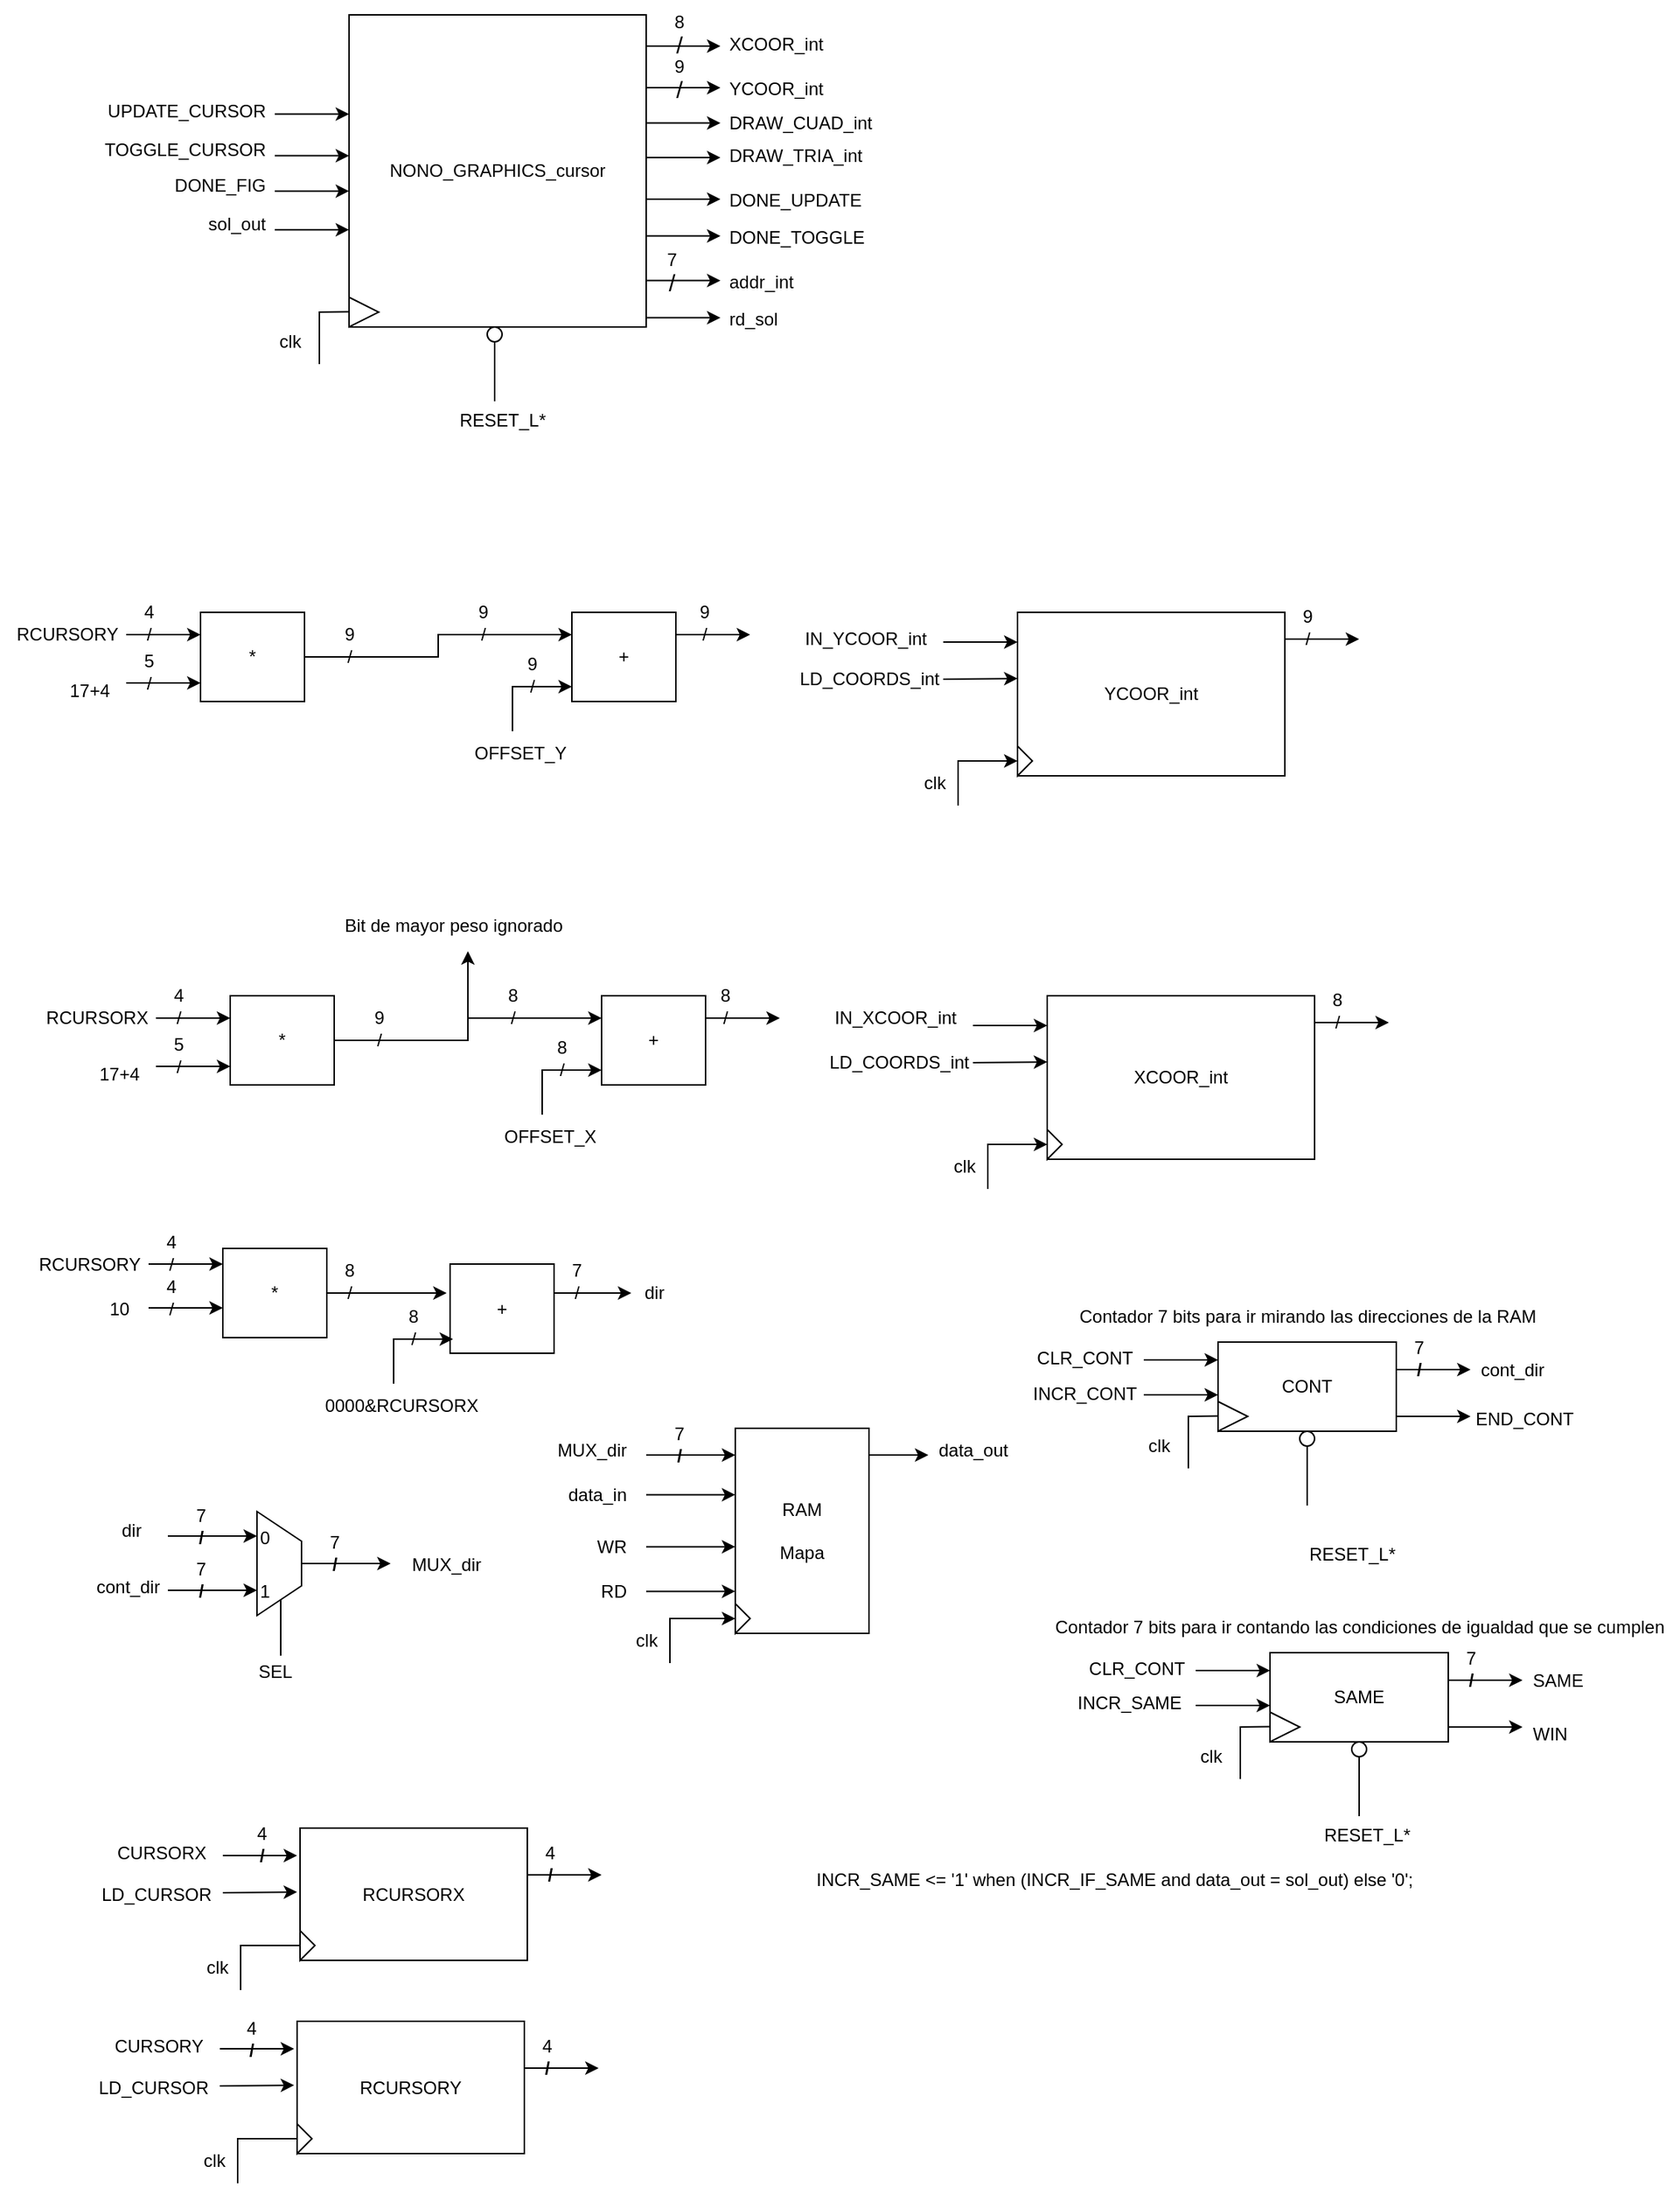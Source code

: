 <mxfile version="22.1.21" type="device">
  <diagram name="Page-1" id="btp2FHUVKv2wp8G3yKKz">
    <mxGraphModel dx="2736" dy="2000" grid="1" gridSize="10" guides="1" tooltips="1" connect="1" arrows="1" fold="1" page="1" pageScale="1" pageWidth="850" pageHeight="1100" math="0" shadow="0">
      <root>
        <mxCell id="0" />
        <mxCell id="1" parent="0" />
        <mxCell id="HmjeX0NrFTV2RBuzeUnH-74" value="" style="edgeStyle=none;orthogonalLoop=1;jettySize=auto;html=1;rounded=0;endArrow=none;endFill=0;" edge="1" parent="1">
          <mxGeometry width="100" relative="1" as="geometry">
            <mxPoint x="-196.0" y="524" as="sourcePoint" />
            <mxPoint x="-196.0" y="484" as="targetPoint" />
            <Array as="points" />
          </mxGeometry>
        </mxCell>
        <mxCell id="_-1uG-47PIhJoM_87xiy-3" value="XCOOR_int" style="rounded=0;whiteSpace=wrap;html=1;" parent="1" vertex="1">
          <mxGeometry x="320" y="80" width="180" height="110" as="geometry" />
        </mxCell>
        <mxCell id="_-1uG-47PIhJoM_87xiy-4" value="" style="triangle;whiteSpace=wrap;html=1;" parent="1" vertex="1">
          <mxGeometry x="320" y="170" width="10" height="20" as="geometry" />
        </mxCell>
        <mxCell id="_-1uG-47PIhJoM_87xiy-5" value="" style="edgeStyle=none;orthogonalLoop=1;jettySize=auto;html=1;rounded=0;" parent="1" edge="1">
          <mxGeometry width="100" relative="1" as="geometry">
            <mxPoint x="270" y="100" as="sourcePoint" />
            <mxPoint x="320" y="100" as="targetPoint" />
            <Array as="points" />
          </mxGeometry>
        </mxCell>
        <mxCell id="_-1uG-47PIhJoM_87xiy-6" value="" style="edgeStyle=none;orthogonalLoop=1;jettySize=auto;html=1;rounded=0;" parent="1" edge="1">
          <mxGeometry width="100" relative="1" as="geometry">
            <mxPoint x="270" y="125" as="sourcePoint" />
            <mxPoint x="320" y="124.5" as="targetPoint" />
            <Array as="points" />
          </mxGeometry>
        </mxCell>
        <mxCell id="_-1uG-47PIhJoM_87xiy-7" value="LD_COORDS_int" style="text;html=1;align=center;verticalAlign=middle;resizable=0;points=[];autosize=1;strokeColor=none;fillColor=none;" parent="1" vertex="1">
          <mxGeometry x="160" y="110" width="120" height="30" as="geometry" />
        </mxCell>
        <mxCell id="_-1uG-47PIhJoM_87xiy-8" value="IN_XCOOR_int" style="text;html=1;align=right;verticalAlign=middle;resizable=0;points=[];autosize=1;strokeColor=none;fillColor=none;" parent="1" vertex="1">
          <mxGeometry x="150" y="80" width="110" height="30" as="geometry" />
        </mxCell>
        <mxCell id="_-1uG-47PIhJoM_87xiy-12" style="edgeStyle=orthogonalEdgeStyle;rounded=0;orthogonalLoop=1;jettySize=auto;html=1;exitX=1;exitY=0.25;exitDx=0;exitDy=0;" parent="1" source="_-1uG-47PIhJoM_87xiy-9" edge="1">
          <mxGeometry relative="1" as="geometry">
            <mxPoint x="140" y="95" as="targetPoint" />
          </mxGeometry>
        </mxCell>
        <mxCell id="_-1uG-47PIhJoM_87xiy-9" value="+" style="rounded=0;whiteSpace=wrap;html=1;" parent="1" vertex="1">
          <mxGeometry x="20" y="80" width="70" height="60" as="geometry" />
        </mxCell>
        <mxCell id="_-1uG-47PIhJoM_87xiy-10" value="" style="edgeStyle=none;orthogonalLoop=1;jettySize=auto;html=1;rounded=0;" parent="1" edge="1">
          <mxGeometry width="100" relative="1" as="geometry">
            <mxPoint x="-20" y="160" as="sourcePoint" />
            <mxPoint x="20" y="130" as="targetPoint" />
            <Array as="points">
              <mxPoint x="-20" y="130" />
            </Array>
          </mxGeometry>
        </mxCell>
        <mxCell id="_-1uG-47PIhJoM_87xiy-11" value="OFFSET_X" style="text;html=1;align=center;verticalAlign=middle;resizable=0;points=[];autosize=1;strokeColor=none;fillColor=none;" parent="1" vertex="1">
          <mxGeometry x="-60" y="160" width="90" height="30" as="geometry" />
        </mxCell>
        <mxCell id="_-1uG-47PIhJoM_87xiy-14" style="edgeStyle=orthogonalEdgeStyle;rounded=0;orthogonalLoop=1;jettySize=auto;html=1;entryX=0;entryY=0.25;entryDx=0;entryDy=0;" parent="1" source="_-1uG-47PIhJoM_87xiy-13" target="_-1uG-47PIhJoM_87xiy-9" edge="1">
          <mxGeometry relative="1" as="geometry" />
        </mxCell>
        <mxCell id="_-1uG-47PIhJoM_87xiy-13" value="*" style="rounded=0;whiteSpace=wrap;html=1;" parent="1" vertex="1">
          <mxGeometry x="-230" y="80" width="70" height="60" as="geometry" />
        </mxCell>
        <mxCell id="_-1uG-47PIhJoM_87xiy-15" value="" style="edgeStyle=none;orthogonalLoop=1;jettySize=auto;html=1;rounded=0;" parent="1" edge="1">
          <mxGeometry width="100" relative="1" as="geometry">
            <mxPoint x="-70" y="100" as="sourcePoint" />
            <mxPoint x="-70" y="50" as="targetPoint" />
            <Array as="points" />
          </mxGeometry>
        </mxCell>
        <mxCell id="_-1uG-47PIhJoM_87xiy-16" value="/" style="text;html=1;align=center;verticalAlign=middle;resizable=0;points=[];autosize=1;strokeColor=none;fillColor=none;" parent="1" vertex="1">
          <mxGeometry x="-145" y="95" width="30" height="30" as="geometry" />
        </mxCell>
        <mxCell id="_-1uG-47PIhJoM_87xiy-18" value="9" style="text;html=1;align=center;verticalAlign=middle;resizable=0;points=[];autosize=1;strokeColor=none;fillColor=none;" parent="1" vertex="1">
          <mxGeometry x="-145" y="80" width="30" height="30" as="geometry" />
        </mxCell>
        <mxCell id="_-1uG-47PIhJoM_87xiy-19" value="" style="edgeStyle=none;orthogonalLoop=1;jettySize=auto;html=1;rounded=0;" parent="1" edge="1">
          <mxGeometry width="100" relative="1" as="geometry">
            <mxPoint x="-280" y="95" as="sourcePoint" />
            <mxPoint x="-230" y="95" as="targetPoint" />
            <Array as="points" />
          </mxGeometry>
        </mxCell>
        <mxCell id="_-1uG-47PIhJoM_87xiy-20" value="" style="edgeStyle=none;orthogonalLoop=1;jettySize=auto;html=1;rounded=0;" parent="1" edge="1">
          <mxGeometry width="100" relative="1" as="geometry">
            <mxPoint x="-280" y="127.5" as="sourcePoint" />
            <mxPoint x="-230" y="127.5" as="targetPoint" />
            <Array as="points" />
          </mxGeometry>
        </mxCell>
        <mxCell id="_-1uG-47PIhJoM_87xiy-21" value="RCURSORX" style="text;html=1;align=center;verticalAlign=middle;resizable=0;points=[];autosize=1;strokeColor=none;fillColor=none;" parent="1" vertex="1">
          <mxGeometry x="-365" y="80" width="90" height="30" as="geometry" />
        </mxCell>
        <mxCell id="_-1uG-47PIhJoM_87xiy-22" value="17+4" style="text;html=1;align=center;verticalAlign=middle;resizable=0;points=[];autosize=1;strokeColor=none;fillColor=none;" parent="1" vertex="1">
          <mxGeometry x="-330" y="117.5" width="50" height="30" as="geometry" />
        </mxCell>
        <mxCell id="_-1uG-47PIhJoM_87xiy-23" value="/" style="text;html=1;align=center;verticalAlign=middle;resizable=0;points=[];autosize=1;strokeColor=none;fillColor=none;" parent="1" vertex="1">
          <mxGeometry x="-280" y="80" width="30" height="30" as="geometry" />
        </mxCell>
        <mxCell id="_-1uG-47PIhJoM_87xiy-24" value="4" style="text;html=1;align=center;verticalAlign=middle;resizable=0;points=[];autosize=1;strokeColor=none;fillColor=none;" parent="1" vertex="1">
          <mxGeometry x="-280" y="65" width="30" height="30" as="geometry" />
        </mxCell>
        <mxCell id="_-1uG-47PIhJoM_87xiy-25" value="/" style="text;html=1;align=center;verticalAlign=middle;resizable=0;points=[];autosize=1;strokeColor=none;fillColor=none;" parent="1" vertex="1">
          <mxGeometry x="-280" y="113" width="30" height="30" as="geometry" />
        </mxCell>
        <mxCell id="_-1uG-47PIhJoM_87xiy-26" value="5" style="text;html=1;align=center;verticalAlign=middle;resizable=0;points=[];autosize=1;strokeColor=none;fillColor=none;" parent="1" vertex="1">
          <mxGeometry x="-280" y="98" width="30" height="30" as="geometry" />
        </mxCell>
        <mxCell id="_-1uG-47PIhJoM_87xiy-27" value="Bit de mayor peso ignorado" style="text;html=1;align=center;verticalAlign=middle;resizable=0;points=[];autosize=1;strokeColor=none;fillColor=none;" parent="1" vertex="1">
          <mxGeometry x="-165" y="18" width="170" height="30" as="geometry" />
        </mxCell>
        <mxCell id="_-1uG-47PIhJoM_87xiy-28" value="" style="edgeStyle=none;orthogonalLoop=1;jettySize=auto;html=1;rounded=0;" parent="1" edge="1">
          <mxGeometry width="100" relative="1" as="geometry">
            <mxPoint x="500" y="98" as="sourcePoint" />
            <mxPoint x="550" y="98" as="targetPoint" />
            <Array as="points" />
          </mxGeometry>
        </mxCell>
        <mxCell id="_-1uG-47PIhJoM_87xiy-29" value="/" style="text;html=1;align=center;verticalAlign=middle;resizable=0;points=[];autosize=1;strokeColor=none;fillColor=none;" parent="1" vertex="1">
          <mxGeometry x="500" y="83" width="30" height="30" as="geometry" />
        </mxCell>
        <mxCell id="_-1uG-47PIhJoM_87xiy-30" value="8" style="text;html=1;align=center;verticalAlign=middle;resizable=0;points=[];autosize=1;strokeColor=none;fillColor=none;" parent="1" vertex="1">
          <mxGeometry x="500" y="68" width="30" height="30" as="geometry" />
        </mxCell>
        <mxCell id="_-1uG-47PIhJoM_87xiy-31" value="" style="edgeStyle=none;orthogonalLoop=1;jettySize=auto;html=1;rounded=0;" parent="1" edge="1">
          <mxGeometry width="100" relative="1" as="geometry">
            <mxPoint x="280" y="210" as="sourcePoint" />
            <mxPoint x="320" y="180" as="targetPoint" />
            <Array as="points">
              <mxPoint x="280" y="180" />
            </Array>
          </mxGeometry>
        </mxCell>
        <mxCell id="_-1uG-47PIhJoM_87xiy-32" value="RAM&lt;br&gt;&lt;br&gt;Mapa" style="rounded=0;whiteSpace=wrap;html=1;" parent="1" vertex="1">
          <mxGeometry x="110" y="371" width="90" height="138" as="geometry" />
        </mxCell>
        <mxCell id="_-1uG-47PIhJoM_87xiy-34" value="" style="edgeStyle=none;orthogonalLoop=1;jettySize=auto;html=1;rounded=0;" parent="1" edge="1">
          <mxGeometry width="100" relative="1" as="geometry">
            <mxPoint x="50" y="389" as="sourcePoint" />
            <mxPoint x="110" y="389" as="targetPoint" />
            <Array as="points" />
          </mxGeometry>
        </mxCell>
        <mxCell id="_-1uG-47PIhJoM_87xiy-35" value="" style="edgeStyle=none;orthogonalLoop=1;jettySize=auto;html=1;rounded=0;" parent="1" edge="1">
          <mxGeometry width="100" relative="1" as="geometry">
            <mxPoint x="50" y="415.74" as="sourcePoint" />
            <mxPoint x="110" y="415.74" as="targetPoint" />
            <Array as="points" />
          </mxGeometry>
        </mxCell>
        <mxCell id="_-1uG-47PIhJoM_87xiy-36" value="MUX_dir" style="text;html=1;align=right;verticalAlign=middle;resizable=0;points=[];autosize=1;strokeColor=none;fillColor=none;" parent="1" vertex="1">
          <mxGeometry x="-32" y="371" width="70" height="30" as="geometry" />
        </mxCell>
        <mxCell id="_-1uG-47PIhJoM_87xiy-37" value="data_in" style="text;html=1;align=right;verticalAlign=middle;resizable=0;points=[];autosize=1;strokeColor=none;fillColor=none;" parent="1" vertex="1">
          <mxGeometry x="-22" y="401" width="60" height="30" as="geometry" />
        </mxCell>
        <mxCell id="_-1uG-47PIhJoM_87xiy-38" value="/" style="text;html=1;align=center;verticalAlign=middle;resizable=0;points=[];autosize=1;strokeColor=none;fillColor=none;" parent="1" vertex="1">
          <mxGeometry x="-55" y="80" width="30" height="30" as="geometry" />
        </mxCell>
        <mxCell id="_-1uG-47PIhJoM_87xiy-39" value="8" style="text;html=1;align=center;verticalAlign=middle;resizable=0;points=[];autosize=1;strokeColor=none;fillColor=none;" parent="1" vertex="1">
          <mxGeometry x="-55" y="65" width="30" height="30" as="geometry" />
        </mxCell>
        <mxCell id="_-1uG-47PIhJoM_87xiy-40" value="/" style="text;html=1;align=center;verticalAlign=middle;resizable=0;points=[];autosize=1;strokeColor=none;fillColor=none;" parent="1" vertex="1">
          <mxGeometry x="-22" y="115" width="30" height="30" as="geometry" />
        </mxCell>
        <mxCell id="_-1uG-47PIhJoM_87xiy-41" value="8" style="text;html=1;align=center;verticalAlign=middle;resizable=0;points=[];autosize=1;strokeColor=none;fillColor=none;" parent="1" vertex="1">
          <mxGeometry x="-22" y="100" width="30" height="30" as="geometry" />
        </mxCell>
        <mxCell id="_-1uG-47PIhJoM_87xiy-42" value="/" style="text;html=1;align=center;verticalAlign=middle;resizable=0;points=[];autosize=1;strokeColor=none;fillColor=none;fontStyle=1" parent="1" vertex="1">
          <mxGeometry x="57" y="375" width="30" height="30" as="geometry" />
        </mxCell>
        <mxCell id="_-1uG-47PIhJoM_87xiy-43" value="7" style="text;html=1;align=center;verticalAlign=middle;resizable=0;points=[];autosize=1;strokeColor=none;fillColor=none;" parent="1" vertex="1">
          <mxGeometry x="57" y="360" width="30" height="30" as="geometry" />
        </mxCell>
        <mxCell id="_-1uG-47PIhJoM_87xiy-44" value="" style="edgeStyle=none;orthogonalLoop=1;jettySize=auto;html=1;rounded=0;" parent="1" edge="1">
          <mxGeometry width="100" relative="1" as="geometry">
            <mxPoint x="50" y="450.74" as="sourcePoint" />
            <mxPoint x="110" y="450.74" as="targetPoint" />
            <Array as="points" />
          </mxGeometry>
        </mxCell>
        <mxCell id="_-1uG-47PIhJoM_87xiy-45" value="WR" style="text;html=1;align=right;verticalAlign=middle;resizable=0;points=[];autosize=1;strokeColor=none;fillColor=none;" parent="1" vertex="1">
          <mxGeometry x="-2" y="436" width="40" height="30" as="geometry" />
        </mxCell>
        <mxCell id="_-1uG-47PIhJoM_87xiy-46" value="" style="edgeStyle=none;orthogonalLoop=1;jettySize=auto;html=1;rounded=0;" parent="1" edge="1">
          <mxGeometry width="100" relative="1" as="geometry">
            <mxPoint x="50" y="480.74" as="sourcePoint" />
            <mxPoint x="110" y="480.74" as="targetPoint" />
            <Array as="points" />
          </mxGeometry>
        </mxCell>
        <mxCell id="_-1uG-47PIhJoM_87xiy-47" value="RD" style="text;html=1;align=right;verticalAlign=middle;resizable=0;points=[];autosize=1;strokeColor=none;fillColor=none;" parent="1" vertex="1">
          <mxGeometry x="-2" y="466" width="40" height="30" as="geometry" />
        </mxCell>
        <mxCell id="_-1uG-47PIhJoM_87xiy-49" value="" style="edgeStyle=none;orthogonalLoop=1;jettySize=auto;html=1;rounded=0;" parent="1" edge="1">
          <mxGeometry width="100" relative="1" as="geometry">
            <mxPoint x="200" y="389" as="sourcePoint" />
            <mxPoint x="240" y="389" as="targetPoint" />
            <Array as="points" />
          </mxGeometry>
        </mxCell>
        <mxCell id="_-1uG-47PIhJoM_87xiy-50" value="data_out" style="text;html=1;align=left;verticalAlign=middle;resizable=0;points=[];autosize=1;strokeColor=none;fillColor=none;" parent="1" vertex="1">
          <mxGeometry x="245" y="371" width="70" height="30" as="geometry" />
        </mxCell>
        <mxCell id="_-1uG-47PIhJoM_87xiy-52" value="clk" style="text;html=1;align=center;verticalAlign=middle;resizable=0;points=[];autosize=1;strokeColor=none;fillColor=none;" parent="1" vertex="1">
          <mxGeometry x="244" y="180" width="40" height="30" as="geometry" />
        </mxCell>
        <mxCell id="_-1uG-47PIhJoM_87xiy-53" value="" style="triangle;whiteSpace=wrap;html=1;" parent="1" vertex="1">
          <mxGeometry x="110" y="489" width="10" height="20" as="geometry" />
        </mxCell>
        <mxCell id="_-1uG-47PIhJoM_87xiy-54" value="" style="edgeStyle=none;orthogonalLoop=1;jettySize=auto;html=1;rounded=0;entryX=0;entryY=0.5;entryDx=0;entryDy=0;" parent="1" target="_-1uG-47PIhJoM_87xiy-53" edge="1">
          <mxGeometry width="100" relative="1" as="geometry">
            <mxPoint x="66" y="529" as="sourcePoint" />
            <mxPoint x="106" y="499" as="targetPoint" />
            <Array as="points">
              <mxPoint x="66" y="499" />
            </Array>
          </mxGeometry>
        </mxCell>
        <mxCell id="_-1uG-47PIhJoM_87xiy-55" value="clk" style="text;html=1;align=center;verticalAlign=middle;resizable=0;points=[];autosize=1;strokeColor=none;fillColor=none;" parent="1" vertex="1">
          <mxGeometry x="30" y="499" width="40" height="30" as="geometry" />
        </mxCell>
        <mxCell id="_-1uG-47PIhJoM_87xiy-56" value="YCOOR_int" style="rounded=0;whiteSpace=wrap;html=1;" parent="1" vertex="1">
          <mxGeometry x="300" y="-178" width="180" height="110" as="geometry" />
        </mxCell>
        <mxCell id="_-1uG-47PIhJoM_87xiy-57" value="" style="triangle;whiteSpace=wrap;html=1;" parent="1" vertex="1">
          <mxGeometry x="300" y="-88" width="10" height="20" as="geometry" />
        </mxCell>
        <mxCell id="_-1uG-47PIhJoM_87xiy-58" value="" style="edgeStyle=none;orthogonalLoop=1;jettySize=auto;html=1;rounded=0;" parent="1" edge="1">
          <mxGeometry width="100" relative="1" as="geometry">
            <mxPoint x="250" y="-158" as="sourcePoint" />
            <mxPoint x="300" y="-158" as="targetPoint" />
            <Array as="points" />
          </mxGeometry>
        </mxCell>
        <mxCell id="_-1uG-47PIhJoM_87xiy-59" value="" style="edgeStyle=none;orthogonalLoop=1;jettySize=auto;html=1;rounded=0;" parent="1" edge="1">
          <mxGeometry width="100" relative="1" as="geometry">
            <mxPoint x="250" y="-133" as="sourcePoint" />
            <mxPoint x="300" y="-133.5" as="targetPoint" />
            <Array as="points" />
          </mxGeometry>
        </mxCell>
        <mxCell id="_-1uG-47PIhJoM_87xiy-60" value="LD_COORDS_int" style="text;html=1;align=center;verticalAlign=middle;resizable=0;points=[];autosize=1;strokeColor=none;fillColor=none;" parent="1" vertex="1">
          <mxGeometry x="140" y="-148" width="120" height="30" as="geometry" />
        </mxCell>
        <mxCell id="_-1uG-47PIhJoM_87xiy-61" value="IN_YCOOR_int" style="text;html=1;align=right;verticalAlign=middle;resizable=0;points=[];autosize=1;strokeColor=none;fillColor=none;" parent="1" vertex="1">
          <mxGeometry x="130" y="-175" width="110" height="30" as="geometry" />
        </mxCell>
        <mxCell id="_-1uG-47PIhJoM_87xiy-62" style="edgeStyle=orthogonalEdgeStyle;rounded=0;orthogonalLoop=1;jettySize=auto;html=1;exitX=1;exitY=0.25;exitDx=0;exitDy=0;" parent="1" source="_-1uG-47PIhJoM_87xiy-63" edge="1">
          <mxGeometry relative="1" as="geometry">
            <mxPoint x="120" y="-163" as="targetPoint" />
          </mxGeometry>
        </mxCell>
        <mxCell id="_-1uG-47PIhJoM_87xiy-63" value="+" style="rounded=0;whiteSpace=wrap;html=1;" parent="1" vertex="1">
          <mxGeometry y="-178" width="70" height="60" as="geometry" />
        </mxCell>
        <mxCell id="_-1uG-47PIhJoM_87xiy-64" value="" style="edgeStyle=none;orthogonalLoop=1;jettySize=auto;html=1;rounded=0;" parent="1" edge="1">
          <mxGeometry width="100" relative="1" as="geometry">
            <mxPoint x="-40" y="-98" as="sourcePoint" />
            <mxPoint y="-128" as="targetPoint" />
            <Array as="points">
              <mxPoint x="-40" y="-128" />
            </Array>
          </mxGeometry>
        </mxCell>
        <mxCell id="_-1uG-47PIhJoM_87xiy-65" value="OFFSET_Y" style="text;html=1;align=center;verticalAlign=middle;resizable=0;points=[];autosize=1;strokeColor=none;fillColor=none;" parent="1" vertex="1">
          <mxGeometry x="-80" y="-98" width="90" height="30" as="geometry" />
        </mxCell>
        <mxCell id="_-1uG-47PIhJoM_87xiy-66" style="edgeStyle=orthogonalEdgeStyle;rounded=0;orthogonalLoop=1;jettySize=auto;html=1;entryX=0;entryY=0.25;entryDx=0;entryDy=0;" parent="1" source="_-1uG-47PIhJoM_87xiy-67" target="_-1uG-47PIhJoM_87xiy-63" edge="1">
          <mxGeometry relative="1" as="geometry" />
        </mxCell>
        <mxCell id="_-1uG-47PIhJoM_87xiy-67" value="*" style="rounded=0;whiteSpace=wrap;html=1;" parent="1" vertex="1">
          <mxGeometry x="-250" y="-178" width="70" height="60" as="geometry" />
        </mxCell>
        <mxCell id="_-1uG-47PIhJoM_87xiy-69" value="/" style="text;html=1;align=center;verticalAlign=middle;resizable=0;points=[];autosize=1;strokeColor=none;fillColor=none;" parent="1" vertex="1">
          <mxGeometry x="-165" y="-163" width="30" height="30" as="geometry" />
        </mxCell>
        <mxCell id="_-1uG-47PIhJoM_87xiy-70" value="9" style="text;html=1;align=center;verticalAlign=middle;resizable=0;points=[];autosize=1;strokeColor=none;fillColor=none;" parent="1" vertex="1">
          <mxGeometry x="-165" y="-178" width="30" height="30" as="geometry" />
        </mxCell>
        <mxCell id="_-1uG-47PIhJoM_87xiy-71" value="" style="edgeStyle=none;orthogonalLoop=1;jettySize=auto;html=1;rounded=0;" parent="1" edge="1">
          <mxGeometry width="100" relative="1" as="geometry">
            <mxPoint x="-300" y="-163" as="sourcePoint" />
            <mxPoint x="-250" y="-163" as="targetPoint" />
            <Array as="points" />
          </mxGeometry>
        </mxCell>
        <mxCell id="_-1uG-47PIhJoM_87xiy-72" value="" style="edgeStyle=none;orthogonalLoop=1;jettySize=auto;html=1;rounded=0;" parent="1" edge="1">
          <mxGeometry width="100" relative="1" as="geometry">
            <mxPoint x="-300" y="-130.5" as="sourcePoint" />
            <mxPoint x="-250" y="-130.5" as="targetPoint" />
            <Array as="points" />
          </mxGeometry>
        </mxCell>
        <mxCell id="_-1uG-47PIhJoM_87xiy-73" value="RCURSORY" style="text;html=1;align=center;verticalAlign=middle;resizable=0;points=[];autosize=1;strokeColor=none;fillColor=none;" parent="1" vertex="1">
          <mxGeometry x="-385" y="-178" width="90" height="30" as="geometry" />
        </mxCell>
        <mxCell id="_-1uG-47PIhJoM_87xiy-74" value="17+4" style="text;html=1;align=center;verticalAlign=middle;resizable=0;points=[];autosize=1;strokeColor=none;fillColor=none;" parent="1" vertex="1">
          <mxGeometry x="-350" y="-140.5" width="50" height="30" as="geometry" />
        </mxCell>
        <mxCell id="_-1uG-47PIhJoM_87xiy-75" value="/" style="text;html=1;align=center;verticalAlign=middle;resizable=0;points=[];autosize=1;strokeColor=none;fillColor=none;" parent="1" vertex="1">
          <mxGeometry x="-300" y="-178" width="30" height="30" as="geometry" />
        </mxCell>
        <mxCell id="_-1uG-47PIhJoM_87xiy-76" value="4" style="text;html=1;align=center;verticalAlign=middle;resizable=0;points=[];autosize=1;strokeColor=none;fillColor=none;" parent="1" vertex="1">
          <mxGeometry x="-300" y="-193" width="30" height="30" as="geometry" />
        </mxCell>
        <mxCell id="_-1uG-47PIhJoM_87xiy-77" value="/" style="text;html=1;align=center;verticalAlign=middle;resizable=0;points=[];autosize=1;strokeColor=none;fillColor=none;" parent="1" vertex="1">
          <mxGeometry x="-300" y="-145" width="30" height="30" as="geometry" />
        </mxCell>
        <mxCell id="_-1uG-47PIhJoM_87xiy-78" value="5" style="text;html=1;align=center;verticalAlign=middle;resizable=0;points=[];autosize=1;strokeColor=none;fillColor=none;" parent="1" vertex="1">
          <mxGeometry x="-300" y="-160" width="30" height="30" as="geometry" />
        </mxCell>
        <mxCell id="_-1uG-47PIhJoM_87xiy-80" value="" style="edgeStyle=none;orthogonalLoop=1;jettySize=auto;html=1;rounded=0;" parent="1" edge="1">
          <mxGeometry width="100" relative="1" as="geometry">
            <mxPoint x="480" y="-160" as="sourcePoint" />
            <mxPoint x="530" y="-160" as="targetPoint" />
            <Array as="points" />
          </mxGeometry>
        </mxCell>
        <mxCell id="_-1uG-47PIhJoM_87xiy-81" value="/" style="text;html=1;align=center;verticalAlign=middle;resizable=0;points=[];autosize=1;strokeColor=none;fillColor=none;" parent="1" vertex="1">
          <mxGeometry x="480" y="-175" width="30" height="30" as="geometry" />
        </mxCell>
        <mxCell id="_-1uG-47PIhJoM_87xiy-82" value="9" style="text;html=1;align=center;verticalAlign=middle;resizable=0;points=[];autosize=1;strokeColor=none;fillColor=none;" parent="1" vertex="1">
          <mxGeometry x="480" y="-190" width="30" height="30" as="geometry" />
        </mxCell>
        <mxCell id="_-1uG-47PIhJoM_87xiy-83" value="" style="edgeStyle=none;orthogonalLoop=1;jettySize=auto;html=1;rounded=0;" parent="1" edge="1">
          <mxGeometry width="100" relative="1" as="geometry">
            <mxPoint x="260" y="-48" as="sourcePoint" />
            <mxPoint x="300" y="-78" as="targetPoint" />
            <Array as="points">
              <mxPoint x="260" y="-78" />
            </Array>
          </mxGeometry>
        </mxCell>
        <mxCell id="_-1uG-47PIhJoM_87xiy-84" value="/" style="text;html=1;align=center;verticalAlign=middle;resizable=0;points=[];autosize=1;strokeColor=none;fillColor=none;" parent="1" vertex="1">
          <mxGeometry x="-75" y="-178" width="30" height="30" as="geometry" />
        </mxCell>
        <mxCell id="_-1uG-47PIhJoM_87xiy-85" value="9" style="text;html=1;align=center;verticalAlign=middle;resizable=0;points=[];autosize=1;strokeColor=none;fillColor=none;" parent="1" vertex="1">
          <mxGeometry x="-75" y="-193" width="30" height="30" as="geometry" />
        </mxCell>
        <mxCell id="_-1uG-47PIhJoM_87xiy-86" value="/" style="text;html=1;align=center;verticalAlign=middle;resizable=0;points=[];autosize=1;strokeColor=none;fillColor=none;" parent="1" vertex="1">
          <mxGeometry x="-42" y="-143" width="30" height="30" as="geometry" />
        </mxCell>
        <mxCell id="_-1uG-47PIhJoM_87xiy-87" value="9" style="text;html=1;align=center;verticalAlign=middle;resizable=0;points=[];autosize=1;strokeColor=none;fillColor=none;" parent="1" vertex="1">
          <mxGeometry x="-42" y="-158" width="30" height="30" as="geometry" />
        </mxCell>
        <mxCell id="_-1uG-47PIhJoM_87xiy-88" value="clk" style="text;html=1;align=center;verticalAlign=middle;resizable=0;points=[];autosize=1;strokeColor=none;fillColor=none;" parent="1" vertex="1">
          <mxGeometry x="224" y="-78" width="40" height="30" as="geometry" />
        </mxCell>
        <mxCell id="_-1uG-47PIhJoM_87xiy-89" value="/" style="text;html=1;align=center;verticalAlign=middle;resizable=0;points=[];autosize=1;strokeColor=none;fillColor=none;" parent="1" vertex="1">
          <mxGeometry x="74" y="-178" width="30" height="30" as="geometry" />
        </mxCell>
        <mxCell id="_-1uG-47PIhJoM_87xiy-90" value="9" style="text;html=1;align=center;verticalAlign=middle;resizable=0;points=[];autosize=1;strokeColor=none;fillColor=none;" parent="1" vertex="1">
          <mxGeometry x="74" y="-193" width="30" height="30" as="geometry" />
        </mxCell>
        <mxCell id="_-1uG-47PIhJoM_87xiy-91" value="/" style="text;html=1;align=center;verticalAlign=middle;resizable=0;points=[];autosize=1;strokeColor=none;fillColor=none;" parent="1" vertex="1">
          <mxGeometry x="88" y="80" width="30" height="30" as="geometry" />
        </mxCell>
        <mxCell id="_-1uG-47PIhJoM_87xiy-92" value="8" style="text;html=1;align=center;verticalAlign=middle;resizable=0;points=[];autosize=1;strokeColor=none;fillColor=none;" parent="1" vertex="1">
          <mxGeometry x="88" y="65" width="30" height="30" as="geometry" />
        </mxCell>
        <mxCell id="_-1uG-47PIhJoM_87xiy-105" style="edgeStyle=orthogonalEdgeStyle;rounded=0;orthogonalLoop=1;jettySize=auto;html=1;entryX=-0.033;entryY=0.326;entryDx=0;entryDy=0;entryPerimeter=0;" parent="1" source="_-1uG-47PIhJoM_87xiy-93" target="_-1uG-47PIhJoM_87xiy-94" edge="1">
          <mxGeometry relative="1" as="geometry">
            <mxPoint x="-140" y="280.0" as="targetPoint" />
          </mxGeometry>
        </mxCell>
        <mxCell id="_-1uG-47PIhJoM_87xiy-93" value="*" style="rounded=0;whiteSpace=wrap;html=1;" parent="1" vertex="1">
          <mxGeometry x="-235" y="250" width="70" height="60" as="geometry" />
        </mxCell>
        <mxCell id="_-1uG-47PIhJoM_87xiy-94" value="+" style="rounded=0;whiteSpace=wrap;html=1;" parent="1" vertex="1">
          <mxGeometry x="-82" y="260.5" width="70" height="60" as="geometry" />
        </mxCell>
        <mxCell id="_-1uG-47PIhJoM_87xiy-95" value="" style="edgeStyle=none;orthogonalLoop=1;jettySize=auto;html=1;rounded=0;" parent="1" edge="1">
          <mxGeometry width="100" relative="1" as="geometry">
            <mxPoint x="-285" y="290" as="sourcePoint" />
            <mxPoint x="-235" y="290" as="targetPoint" />
            <Array as="points" />
          </mxGeometry>
        </mxCell>
        <mxCell id="_-1uG-47PIhJoM_87xiy-96" value="10" style="text;html=1;align=center;verticalAlign=middle;resizable=0;points=[];autosize=1;strokeColor=none;fillColor=none;" parent="1" vertex="1">
          <mxGeometry x="-325" y="275.5" width="40" height="30" as="geometry" />
        </mxCell>
        <mxCell id="_-1uG-47PIhJoM_87xiy-97" value="/" style="text;html=1;align=center;verticalAlign=middle;resizable=0;points=[];autosize=1;strokeColor=none;fillColor=none;" parent="1" vertex="1">
          <mxGeometry x="-285" y="275.5" width="30" height="30" as="geometry" />
        </mxCell>
        <mxCell id="_-1uG-47PIhJoM_87xiy-98" value="4" style="text;html=1;align=center;verticalAlign=middle;resizable=0;points=[];autosize=1;strokeColor=none;fillColor=none;" parent="1" vertex="1">
          <mxGeometry x="-285" y="260.5" width="30" height="30" as="geometry" />
        </mxCell>
        <mxCell id="_-1uG-47PIhJoM_87xiy-102" value="" style="edgeStyle=none;orthogonalLoop=1;jettySize=auto;html=1;rounded=0;" parent="1" edge="1">
          <mxGeometry width="100" relative="1" as="geometry">
            <mxPoint x="-285" y="260.5" as="sourcePoint" />
            <mxPoint x="-235" y="260.5" as="targetPoint" />
            <Array as="points" />
          </mxGeometry>
        </mxCell>
        <mxCell id="_-1uG-47PIhJoM_87xiy-103" value="/" style="text;html=1;align=center;verticalAlign=middle;resizable=0;points=[];autosize=1;strokeColor=none;fillColor=none;" parent="1" vertex="1">
          <mxGeometry x="-285" y="245.5" width="30" height="30" as="geometry" />
        </mxCell>
        <mxCell id="_-1uG-47PIhJoM_87xiy-104" value="4" style="text;html=1;align=center;verticalAlign=middle;resizable=0;points=[];autosize=1;strokeColor=none;fillColor=none;" parent="1" vertex="1">
          <mxGeometry x="-285" y="230.5" width="30" height="30" as="geometry" />
        </mxCell>
        <mxCell id="_-1uG-47PIhJoM_87xiy-106" value="RCURSORY" style="text;html=1;align=center;verticalAlign=middle;resizable=0;points=[];autosize=1;strokeColor=none;fillColor=none;" parent="1" vertex="1">
          <mxGeometry x="-370" y="245.5" width="90" height="30" as="geometry" />
        </mxCell>
        <mxCell id="_-1uG-47PIhJoM_87xiy-107" value="" style="edgeStyle=none;orthogonalLoop=1;jettySize=auto;html=1;rounded=0;" parent="1" edge="1">
          <mxGeometry width="100" relative="1" as="geometry">
            <mxPoint x="-120" y="341" as="sourcePoint" />
            <mxPoint x="-80" y="311" as="targetPoint" />
            <Array as="points">
              <mxPoint x="-120" y="311" />
            </Array>
          </mxGeometry>
        </mxCell>
        <mxCell id="_-1uG-47PIhJoM_87xiy-108" value="0000&amp;amp;RCURSORX" style="text;html=1;align=center;verticalAlign=middle;resizable=0;points=[];autosize=1;strokeColor=none;fillColor=none;" parent="1" vertex="1">
          <mxGeometry x="-180" y="341" width="130" height="30" as="geometry" />
        </mxCell>
        <mxCell id="_-1uG-47PIhJoM_87xiy-109" value="/" style="text;html=1;align=center;verticalAlign=middle;resizable=0;points=[];autosize=1;strokeColor=none;fillColor=none;" parent="1" vertex="1">
          <mxGeometry x="-122" y="296" width="30" height="30" as="geometry" />
        </mxCell>
        <mxCell id="_-1uG-47PIhJoM_87xiy-110" value="8" style="text;html=1;align=center;verticalAlign=middle;resizable=0;points=[];autosize=1;strokeColor=none;fillColor=none;" parent="1" vertex="1">
          <mxGeometry x="-122" y="281" width="30" height="30" as="geometry" />
        </mxCell>
        <mxCell id="_-1uG-47PIhJoM_87xiy-113" value="/" style="text;html=1;align=center;verticalAlign=middle;resizable=0;points=[];autosize=1;strokeColor=none;fillColor=none;" parent="1" vertex="1">
          <mxGeometry x="-165" y="265" width="30" height="30" as="geometry" />
        </mxCell>
        <mxCell id="_-1uG-47PIhJoM_87xiy-114" value="8" style="text;html=1;align=center;verticalAlign=middle;resizable=0;points=[];autosize=1;strokeColor=none;fillColor=none;" parent="1" vertex="1">
          <mxGeometry x="-165" y="250" width="30" height="30" as="geometry" />
        </mxCell>
        <mxCell id="_-1uG-47PIhJoM_87xiy-116" style="edgeStyle=orthogonalEdgeStyle;rounded=0;orthogonalLoop=1;jettySize=auto;html=1;" parent="1" edge="1">
          <mxGeometry relative="1" as="geometry">
            <mxPoint x="40" y="280" as="targetPoint" />
            <mxPoint x="-12" y="280" as="sourcePoint" />
          </mxGeometry>
        </mxCell>
        <mxCell id="_-1uG-47PIhJoM_87xiy-117" value="/" style="text;html=1;align=center;verticalAlign=middle;resizable=0;points=[];autosize=1;strokeColor=none;fillColor=none;" parent="1" vertex="1">
          <mxGeometry x="-12" y="265" width="30" height="30" as="geometry" />
        </mxCell>
        <mxCell id="_-1uG-47PIhJoM_87xiy-118" value="7" style="text;html=1;align=center;verticalAlign=middle;resizable=0;points=[];autosize=1;strokeColor=none;fillColor=none;" parent="1" vertex="1">
          <mxGeometry x="-12" y="250" width="30" height="30" as="geometry" />
        </mxCell>
        <mxCell id="_-1uG-47PIhJoM_87xiy-119" value="dir" style="text;html=1;align=left;verticalAlign=middle;resizable=0;points=[];autosize=1;strokeColor=none;fillColor=none;" parent="1" vertex="1">
          <mxGeometry x="47" y="265" width="40" height="30" as="geometry" />
        </mxCell>
        <mxCell id="HmjeX0NrFTV2RBuzeUnH-1" value="NONO_GRAPHICS_cursor" style="whiteSpace=wrap;html=1;" vertex="1" parent="1">
          <mxGeometry x="-150" y="-580" width="200" height="210" as="geometry" />
        </mxCell>
        <mxCell id="HmjeX0NrFTV2RBuzeUnH-2" value="" style="triangle;whiteSpace=wrap;html=1;" vertex="1" parent="1">
          <mxGeometry x="-150" y="-390" width="20" height="20" as="geometry" />
        </mxCell>
        <mxCell id="HmjeX0NrFTV2RBuzeUnH-3" value="" style="edgeStyle=none;orthogonalLoop=1;jettySize=auto;html=1;rounded=0;endArrow=none;endFill=0;" edge="1" parent="1">
          <mxGeometry width="100" relative="1" as="geometry">
            <mxPoint x="-170" y="-345" as="sourcePoint" />
            <mxPoint x="-150" y="-380.29" as="targetPoint" />
            <Array as="points">
              <mxPoint x="-170" y="-380" />
            </Array>
          </mxGeometry>
        </mxCell>
        <mxCell id="HmjeX0NrFTV2RBuzeUnH-4" value="clk" style="text;html=1;align=center;verticalAlign=middle;resizable=0;points=[];autosize=1;strokeColor=none;fillColor=none;" vertex="1" parent="1">
          <mxGeometry x="-210" y="-375" width="40" height="30" as="geometry" />
        </mxCell>
        <mxCell id="HmjeX0NrFTV2RBuzeUnH-6" value="" style="edgeStyle=none;orthogonalLoop=1;jettySize=auto;html=1;rounded=0;" edge="1" parent="1">
          <mxGeometry width="100" relative="1" as="geometry">
            <mxPoint x="50" y="-559" as="sourcePoint" />
            <mxPoint x="100" y="-559" as="targetPoint" />
            <Array as="points" />
          </mxGeometry>
        </mxCell>
        <mxCell id="HmjeX0NrFTV2RBuzeUnH-9" value="" style="edgeStyle=none;orthogonalLoop=1;jettySize=auto;html=1;rounded=0;" edge="1" parent="1">
          <mxGeometry width="100" relative="1" as="geometry">
            <mxPoint x="50" y="-531" as="sourcePoint" />
            <mxPoint x="100" y="-531" as="targetPoint" />
            <Array as="points" />
          </mxGeometry>
        </mxCell>
        <mxCell id="HmjeX0NrFTV2RBuzeUnH-10" value="" style="edgeStyle=none;orthogonalLoop=1;jettySize=auto;html=1;rounded=0;" edge="1" parent="1">
          <mxGeometry width="100" relative="1" as="geometry">
            <mxPoint x="50" y="-507.2" as="sourcePoint" />
            <mxPoint x="100" y="-507.2" as="targetPoint" />
            <Array as="points" />
          </mxGeometry>
        </mxCell>
        <mxCell id="HmjeX0NrFTV2RBuzeUnH-11" value="" style="edgeStyle=none;orthogonalLoop=1;jettySize=auto;html=1;rounded=0;" edge="1" parent="1">
          <mxGeometry width="100" relative="1" as="geometry">
            <mxPoint x="50" y="-484" as="sourcePoint" />
            <mxPoint x="100" y="-484" as="targetPoint" />
            <Array as="points" />
          </mxGeometry>
        </mxCell>
        <mxCell id="HmjeX0NrFTV2RBuzeUnH-12" value="" style="edgeStyle=none;orthogonalLoop=1;jettySize=auto;html=1;rounded=0;" edge="1" parent="1">
          <mxGeometry width="100" relative="1" as="geometry">
            <mxPoint x="50" y="-456" as="sourcePoint" />
            <mxPoint x="100" y="-456" as="targetPoint" />
            <Array as="points" />
          </mxGeometry>
        </mxCell>
        <mxCell id="HmjeX0NrFTV2RBuzeUnH-13" value="XCOOR_int" style="text;html=1;align=left;verticalAlign=middle;resizable=0;points=[];autosize=1;strokeColor=none;fillColor=none;" vertex="1" parent="1">
          <mxGeometry x="104" y="-575" width="90" height="30" as="geometry" />
        </mxCell>
        <mxCell id="HmjeX0NrFTV2RBuzeUnH-14" value="YCOOR_int" style="text;html=1;align=left;verticalAlign=middle;resizable=0;points=[];autosize=1;strokeColor=none;fillColor=none;" vertex="1" parent="1">
          <mxGeometry x="104" y="-545" width="90" height="30" as="geometry" />
        </mxCell>
        <mxCell id="HmjeX0NrFTV2RBuzeUnH-17" value="DRAW_CUAD_int" style="text;html=1;align=left;verticalAlign=middle;resizable=0;points=[];autosize=1;strokeColor=none;fillColor=none;" vertex="1" parent="1">
          <mxGeometry x="104" y="-522" width="120" height="30" as="geometry" />
        </mxCell>
        <mxCell id="HmjeX0NrFTV2RBuzeUnH-18" value="DONE_UPDATE" style="text;html=1;align=left;verticalAlign=middle;resizable=0;points=[];autosize=1;strokeColor=none;fillColor=none;" vertex="1" parent="1">
          <mxGeometry x="104" y="-470" width="110" height="30" as="geometry" />
        </mxCell>
        <mxCell id="HmjeX0NrFTV2RBuzeUnH-19" value="" style="edgeStyle=none;orthogonalLoop=1;jettySize=auto;html=1;rounded=0;" edge="1" parent="1">
          <mxGeometry width="100" relative="1" as="geometry">
            <mxPoint x="50" y="-431.2" as="sourcePoint" />
            <mxPoint x="100" y="-431.2" as="targetPoint" />
            <Array as="points" />
          </mxGeometry>
        </mxCell>
        <mxCell id="HmjeX0NrFTV2RBuzeUnH-20" value="DONE_TOGGLE" style="text;html=1;align=left;verticalAlign=middle;resizable=0;points=[];autosize=1;strokeColor=none;fillColor=none;" vertex="1" parent="1">
          <mxGeometry x="104" y="-445" width="110" height="30" as="geometry" />
        </mxCell>
        <mxCell id="HmjeX0NrFTV2RBuzeUnH-21" value="DRAW_TRIA_int" style="text;html=1;align=left;verticalAlign=middle;resizable=0;points=[];autosize=1;strokeColor=none;fillColor=none;" vertex="1" parent="1">
          <mxGeometry x="104" y="-500" width="110" height="30" as="geometry" />
        </mxCell>
        <mxCell id="HmjeX0NrFTV2RBuzeUnH-24" value="" style="edgeStyle=none;orthogonalLoop=1;jettySize=auto;html=1;rounded=0;" edge="1" parent="1">
          <mxGeometry width="100" relative="1" as="geometry">
            <mxPoint x="-200" y="-513.2" as="sourcePoint" />
            <mxPoint x="-150" y="-513.2" as="targetPoint" />
            <Array as="points" />
          </mxGeometry>
        </mxCell>
        <mxCell id="HmjeX0NrFTV2RBuzeUnH-25" value="" style="edgeStyle=none;orthogonalLoop=1;jettySize=auto;html=1;rounded=0;" edge="1" parent="1">
          <mxGeometry width="100" relative="1" as="geometry">
            <mxPoint x="-200" y="-485.2" as="sourcePoint" />
            <mxPoint x="-150" y="-485.2" as="targetPoint" />
            <Array as="points" />
          </mxGeometry>
        </mxCell>
        <mxCell id="HmjeX0NrFTV2RBuzeUnH-26" value="" style="edgeStyle=none;orthogonalLoop=1;jettySize=auto;html=1;rounded=0;" edge="1" parent="1">
          <mxGeometry width="100" relative="1" as="geometry">
            <mxPoint x="-200" y="-461.4" as="sourcePoint" />
            <mxPoint x="-150" y="-461.4" as="targetPoint" />
            <Array as="points" />
          </mxGeometry>
        </mxCell>
        <mxCell id="HmjeX0NrFTV2RBuzeUnH-27" value="UPDATE_CURSOR" style="text;html=1;align=right;verticalAlign=middle;resizable=0;points=[];autosize=1;strokeColor=none;fillColor=none;" vertex="1" parent="1">
          <mxGeometry x="-335" y="-530" width="130" height="30" as="geometry" />
        </mxCell>
        <mxCell id="HmjeX0NrFTV2RBuzeUnH-28" value="TOGGLE_CURSOR" style="text;html=1;align=right;verticalAlign=middle;resizable=0;points=[];autosize=1;strokeColor=none;fillColor=none;" vertex="1" parent="1">
          <mxGeometry x="-335" y="-504" width="130" height="30" as="geometry" />
        </mxCell>
        <mxCell id="HmjeX0NrFTV2RBuzeUnH-29" value="DONE_FIG" style="text;html=1;align=right;verticalAlign=middle;resizable=0;points=[];autosize=1;strokeColor=none;fillColor=none;" vertex="1" parent="1">
          <mxGeometry x="-285" y="-480" width="80" height="30" as="geometry" />
        </mxCell>
        <mxCell id="HmjeX0NrFTV2RBuzeUnH-35" value="/" style="text;html=1;align=center;verticalAlign=middle;resizable=0;points=[];autosize=1;strokeColor=none;fillColor=none;fontStyle=0;fontSize=16;" vertex="1" parent="1">
          <mxGeometry x="57" y="-575" width="30" height="30" as="geometry" />
        </mxCell>
        <mxCell id="HmjeX0NrFTV2RBuzeUnH-36" value="8" style="text;html=1;align=center;verticalAlign=middle;resizable=0;points=[];autosize=1;strokeColor=none;fillColor=none;" vertex="1" parent="1">
          <mxGeometry x="57" y="-590" width="30" height="30" as="geometry" />
        </mxCell>
        <mxCell id="HmjeX0NrFTV2RBuzeUnH-37" value="/" style="text;html=1;align=center;verticalAlign=middle;resizable=0;points=[];autosize=1;strokeColor=none;fillColor=none;fontStyle=0;fontSize=16;" vertex="1" parent="1">
          <mxGeometry x="57" y="-545" width="30" height="30" as="geometry" />
        </mxCell>
        <mxCell id="HmjeX0NrFTV2RBuzeUnH-38" value="9" style="text;html=1;align=center;verticalAlign=middle;resizable=0;points=[];autosize=1;strokeColor=none;fillColor=none;" vertex="1" parent="1">
          <mxGeometry x="57" y="-560" width="30" height="30" as="geometry" />
        </mxCell>
        <mxCell id="HmjeX0NrFTV2RBuzeUnH-39" value="CONT" style="whiteSpace=wrap;html=1;" vertex="1" parent="1">
          <mxGeometry x="435" y="313" width="120" height="60" as="geometry" />
        </mxCell>
        <mxCell id="HmjeX0NrFTV2RBuzeUnH-40" value="Contador 7 bits para ir mirando las direcciones de la RAM" style="text;html=1;align=center;verticalAlign=middle;resizable=0;points=[];autosize=1;strokeColor=none;fillColor=none;" vertex="1" parent="1">
          <mxGeometry x="330" y="281" width="330" height="30" as="geometry" />
        </mxCell>
        <mxCell id="HmjeX0NrFTV2RBuzeUnH-41" value="" style="edgeStyle=none;orthogonalLoop=1;jettySize=auto;html=1;rounded=0;" edge="1" parent="1">
          <mxGeometry width="100" relative="1" as="geometry">
            <mxPoint x="555" y="331.5" as="sourcePoint" />
            <mxPoint x="605" y="331.5" as="targetPoint" />
            <Array as="points" />
          </mxGeometry>
        </mxCell>
        <mxCell id="HmjeX0NrFTV2RBuzeUnH-42" value="/" style="text;html=1;align=center;verticalAlign=middle;resizable=0;points=[];autosize=1;strokeColor=none;fillColor=none;fontStyle=1" vertex="1" parent="1">
          <mxGeometry x="555" y="316.5" width="30" height="30" as="geometry" />
        </mxCell>
        <mxCell id="HmjeX0NrFTV2RBuzeUnH-43" value="7" style="text;html=1;align=center;verticalAlign=middle;resizable=0;points=[];autosize=1;strokeColor=none;fillColor=none;" vertex="1" parent="1">
          <mxGeometry x="555" y="301.5" width="30" height="30" as="geometry" />
        </mxCell>
        <mxCell id="HmjeX0NrFTV2RBuzeUnH-44" value="cont_dir" style="text;html=1;align=left;verticalAlign=middle;resizable=0;points=[];autosize=1;strokeColor=none;fillColor=none;" vertex="1" parent="1">
          <mxGeometry x="610" y="316.5" width="70" height="30" as="geometry" />
        </mxCell>
        <mxCell id="HmjeX0NrFTV2RBuzeUnH-45" value="" style="edgeStyle=none;orthogonalLoop=1;jettySize=auto;html=1;rounded=0;" edge="1" parent="1">
          <mxGeometry width="100" relative="1" as="geometry">
            <mxPoint x="555" y="363" as="sourcePoint" />
            <mxPoint x="605" y="363" as="targetPoint" />
            <Array as="points" />
          </mxGeometry>
        </mxCell>
        <mxCell id="HmjeX0NrFTV2RBuzeUnH-46" value="END_CONT" style="text;html=1;align=center;verticalAlign=middle;resizable=0;points=[];autosize=1;strokeColor=none;fillColor=none;" vertex="1" parent="1">
          <mxGeometry x="596" y="350" width="90" height="30" as="geometry" />
        </mxCell>
        <mxCell id="HmjeX0NrFTV2RBuzeUnH-47" value="" style="edgeStyle=none;orthogonalLoop=1;jettySize=auto;html=1;rounded=0;" edge="1" parent="1">
          <mxGeometry width="100" relative="1" as="geometry">
            <mxPoint x="385" y="325" as="sourcePoint" />
            <mxPoint x="435" y="325" as="targetPoint" />
            <Array as="points" />
          </mxGeometry>
        </mxCell>
        <mxCell id="HmjeX0NrFTV2RBuzeUnH-48" value="CLR_CONT" style="text;html=1;align=center;verticalAlign=middle;resizable=0;points=[];autosize=1;strokeColor=none;fillColor=none;" vertex="1" parent="1">
          <mxGeometry x="300" y="309" width="90" height="30" as="geometry" />
        </mxCell>
        <mxCell id="HmjeX0NrFTV2RBuzeUnH-49" value="" style="edgeStyle=none;orthogonalLoop=1;jettySize=auto;html=1;rounded=0;" edge="1" parent="1">
          <mxGeometry width="100" relative="1" as="geometry">
            <mxPoint x="385" y="348.5" as="sourcePoint" />
            <mxPoint x="435" y="348.5" as="targetPoint" />
            <Array as="points" />
          </mxGeometry>
        </mxCell>
        <mxCell id="HmjeX0NrFTV2RBuzeUnH-50" value="INCR_CONT" style="text;html=1;align=center;verticalAlign=middle;resizable=0;points=[];autosize=1;strokeColor=none;fillColor=none;" vertex="1" parent="1">
          <mxGeometry x="300" y="332.5" width="90" height="30" as="geometry" />
        </mxCell>
        <mxCell id="HmjeX0NrFTV2RBuzeUnH-51" value="" style="triangle;whiteSpace=wrap;html=1;" vertex="1" parent="1">
          <mxGeometry x="435" y="353" width="20" height="20" as="geometry" />
        </mxCell>
        <mxCell id="HmjeX0NrFTV2RBuzeUnH-52" value="" style="edgeStyle=none;orthogonalLoop=1;jettySize=auto;html=1;rounded=0;endArrow=none;endFill=0;" edge="1" parent="1">
          <mxGeometry width="100" relative="1" as="geometry">
            <mxPoint x="415" y="398" as="sourcePoint" />
            <mxPoint x="435" y="362.71" as="targetPoint" />
            <Array as="points">
              <mxPoint x="415" y="363" />
            </Array>
          </mxGeometry>
        </mxCell>
        <mxCell id="HmjeX0NrFTV2RBuzeUnH-53" value="clk" style="text;html=1;align=center;verticalAlign=middle;resizable=0;points=[];autosize=1;strokeColor=none;fillColor=none;" vertex="1" parent="1">
          <mxGeometry x="375" y="368" width="40" height="30" as="geometry" />
        </mxCell>
        <mxCell id="HmjeX0NrFTV2RBuzeUnH-54" style="edgeStyle=orthogonalEdgeStyle;rounded=0;orthogonalLoop=1;jettySize=auto;html=1;startArrow=none;startFill=0;endArrow=none;endFill=0;" edge="1" source="HmjeX0NrFTV2RBuzeUnH-55" parent="1">
          <mxGeometry relative="1" as="geometry">
            <mxPoint x="495" y="423" as="targetPoint" />
          </mxGeometry>
        </mxCell>
        <mxCell id="HmjeX0NrFTV2RBuzeUnH-55" value="" style="ellipse;whiteSpace=wrap;html=1;" vertex="1" parent="1">
          <mxGeometry x="490" y="373" width="10" height="10" as="geometry" />
        </mxCell>
        <mxCell id="HmjeX0NrFTV2RBuzeUnH-56" value="RESET_L*" style="text;html=1;align=center;verticalAlign=middle;resizable=0;points=[];autosize=1;strokeColor=none;fillColor=none;" vertex="1" parent="1">
          <mxGeometry x="485" y="441" width="80" height="30" as="geometry" />
        </mxCell>
        <mxCell id="HmjeX0NrFTV2RBuzeUnH-58" value="" style="shape=trapezoid;perimeter=trapezoidPerimeter;whiteSpace=wrap;html=1;fixedSize=1;rotation=90;" vertex="1" parent="1">
          <mxGeometry x="-232" y="447" width="70" height="30" as="geometry" />
        </mxCell>
        <mxCell id="HmjeX0NrFTV2RBuzeUnH-60" value="" style="edgeStyle=none;orthogonalLoop=1;jettySize=auto;html=1;rounded=0;" edge="1" parent="1">
          <mxGeometry width="100" relative="1" as="geometry">
            <mxPoint x="-182" y="462" as="sourcePoint" />
            <mxPoint x="-122" y="462" as="targetPoint" />
            <Array as="points" />
          </mxGeometry>
        </mxCell>
        <mxCell id="HmjeX0NrFTV2RBuzeUnH-61" value="/" style="text;html=1;align=center;verticalAlign=middle;resizable=0;points=[];autosize=1;strokeColor=none;fillColor=none;fontStyle=1" vertex="1" parent="1">
          <mxGeometry x="-175" y="448" width="30" height="30" as="geometry" />
        </mxCell>
        <mxCell id="HmjeX0NrFTV2RBuzeUnH-62" value="7" style="text;html=1;align=center;verticalAlign=middle;resizable=0;points=[];autosize=1;strokeColor=none;fillColor=none;" vertex="1" parent="1">
          <mxGeometry x="-175" y="433" width="30" height="30" as="geometry" />
        </mxCell>
        <mxCell id="HmjeX0NrFTV2RBuzeUnH-63" value="" style="edgeStyle=none;orthogonalLoop=1;jettySize=auto;html=1;rounded=0;" edge="1" parent="1">
          <mxGeometry width="100" relative="1" as="geometry">
            <mxPoint x="-272" y="443.5" as="sourcePoint" />
            <mxPoint x="-212" y="443.5" as="targetPoint" />
            <Array as="points" />
          </mxGeometry>
        </mxCell>
        <mxCell id="HmjeX0NrFTV2RBuzeUnH-64" value="/" style="text;html=1;align=center;verticalAlign=middle;resizable=0;points=[];autosize=1;strokeColor=none;fillColor=none;fontStyle=1" vertex="1" parent="1">
          <mxGeometry x="-265" y="429.5" width="30" height="30" as="geometry" />
        </mxCell>
        <mxCell id="HmjeX0NrFTV2RBuzeUnH-65" value="7" style="text;html=1;align=center;verticalAlign=middle;resizable=0;points=[];autosize=1;strokeColor=none;fillColor=none;" vertex="1" parent="1">
          <mxGeometry x="-265" y="414.5" width="30" height="30" as="geometry" />
        </mxCell>
        <mxCell id="HmjeX0NrFTV2RBuzeUnH-66" value="" style="edgeStyle=none;orthogonalLoop=1;jettySize=auto;html=1;rounded=0;" edge="1" parent="1">
          <mxGeometry width="100" relative="1" as="geometry">
            <mxPoint x="-272" y="480" as="sourcePoint" />
            <mxPoint x="-212" y="480" as="targetPoint" />
            <Array as="points" />
          </mxGeometry>
        </mxCell>
        <mxCell id="HmjeX0NrFTV2RBuzeUnH-67" value="/" style="text;html=1;align=center;verticalAlign=middle;resizable=0;points=[];autosize=1;strokeColor=none;fillColor=none;fontStyle=1" vertex="1" parent="1">
          <mxGeometry x="-265" y="466" width="30" height="30" as="geometry" />
        </mxCell>
        <mxCell id="HmjeX0NrFTV2RBuzeUnH-68" value="7" style="text;html=1;align=center;verticalAlign=middle;resizable=0;points=[];autosize=1;strokeColor=none;fillColor=none;" vertex="1" parent="1">
          <mxGeometry x="-265" y="451" width="30" height="30" as="geometry" />
        </mxCell>
        <mxCell id="HmjeX0NrFTV2RBuzeUnH-69" value="0" style="text;html=1;align=center;verticalAlign=middle;resizable=0;points=[];autosize=1;strokeColor=none;fillColor=none;" vertex="1" parent="1">
          <mxGeometry x="-222" y="429.5" width="30" height="30" as="geometry" />
        </mxCell>
        <mxCell id="HmjeX0NrFTV2RBuzeUnH-73" value="1" style="text;html=1;align=center;verticalAlign=middle;resizable=0;points=[];autosize=1;strokeColor=none;fillColor=none;" vertex="1" parent="1">
          <mxGeometry x="-222" y="466" width="30" height="30" as="geometry" />
        </mxCell>
        <mxCell id="HmjeX0NrFTV2RBuzeUnH-75" value="SEL" style="text;html=1;align=center;verticalAlign=middle;resizable=0;points=[];autosize=1;strokeColor=none;fillColor=none;" vertex="1" parent="1">
          <mxGeometry x="-225" y="520" width="50" height="30" as="geometry" />
        </mxCell>
        <mxCell id="HmjeX0NrFTV2RBuzeUnH-76" value="SAME" style="whiteSpace=wrap;html=1;" vertex="1" parent="1">
          <mxGeometry x="470" y="522" width="120" height="60" as="geometry" />
        </mxCell>
        <mxCell id="HmjeX0NrFTV2RBuzeUnH-77" value="Contador 7 bits para ir contando las condiciones de igualdad que se cumplen" style="text;html=1;align=center;verticalAlign=middle;resizable=0;points=[];autosize=1;strokeColor=none;fillColor=none;" vertex="1" parent="1">
          <mxGeometry x="315" y="490" width="430" height="30" as="geometry" />
        </mxCell>
        <mxCell id="HmjeX0NrFTV2RBuzeUnH-78" value="" style="edgeStyle=none;orthogonalLoop=1;jettySize=auto;html=1;rounded=0;" edge="1" parent="1">
          <mxGeometry width="100" relative="1" as="geometry">
            <mxPoint x="590" y="540.5" as="sourcePoint" />
            <mxPoint x="640" y="540.5" as="targetPoint" />
            <Array as="points" />
          </mxGeometry>
        </mxCell>
        <mxCell id="HmjeX0NrFTV2RBuzeUnH-79" value="/" style="text;html=1;align=center;verticalAlign=middle;resizable=0;points=[];autosize=1;strokeColor=none;fillColor=none;fontStyle=1" vertex="1" parent="1">
          <mxGeometry x="590" y="525.5" width="30" height="30" as="geometry" />
        </mxCell>
        <mxCell id="HmjeX0NrFTV2RBuzeUnH-80" value="7" style="text;html=1;align=center;verticalAlign=middle;resizable=0;points=[];autosize=1;strokeColor=none;fillColor=none;" vertex="1" parent="1">
          <mxGeometry x="590" y="510.5" width="30" height="30" as="geometry" />
        </mxCell>
        <mxCell id="HmjeX0NrFTV2RBuzeUnH-81" value="SAME" style="text;html=1;align=left;verticalAlign=middle;resizable=0;points=[];autosize=1;strokeColor=none;fillColor=none;" vertex="1" parent="1">
          <mxGeometry x="645" y="525.5" width="60" height="30" as="geometry" />
        </mxCell>
        <mxCell id="HmjeX0NrFTV2RBuzeUnH-82" value="" style="edgeStyle=none;orthogonalLoop=1;jettySize=auto;html=1;rounded=0;" edge="1" parent="1">
          <mxGeometry width="100" relative="1" as="geometry">
            <mxPoint x="590" y="572" as="sourcePoint" />
            <mxPoint x="640" y="572" as="targetPoint" />
            <Array as="points" />
          </mxGeometry>
        </mxCell>
        <mxCell id="HmjeX0NrFTV2RBuzeUnH-83" value="WIN" style="text;html=1;align=left;verticalAlign=middle;resizable=0;points=[];autosize=1;strokeColor=none;fillColor=none;" vertex="1" parent="1">
          <mxGeometry x="645" y="562" width="50" height="30" as="geometry" />
        </mxCell>
        <mxCell id="HmjeX0NrFTV2RBuzeUnH-84" value="" style="edgeStyle=none;orthogonalLoop=1;jettySize=auto;html=1;rounded=0;" edge="1" parent="1">
          <mxGeometry width="100" relative="1" as="geometry">
            <mxPoint x="420" y="534" as="sourcePoint" />
            <mxPoint x="470" y="534" as="targetPoint" />
            <Array as="points" />
          </mxGeometry>
        </mxCell>
        <mxCell id="HmjeX0NrFTV2RBuzeUnH-85" value="CLR_CONT" style="text;html=1;align=center;verticalAlign=middle;resizable=0;points=[];autosize=1;strokeColor=none;fillColor=none;" vertex="1" parent="1">
          <mxGeometry x="335" y="518" width="90" height="30" as="geometry" />
        </mxCell>
        <mxCell id="HmjeX0NrFTV2RBuzeUnH-86" value="" style="edgeStyle=none;orthogonalLoop=1;jettySize=auto;html=1;rounded=0;" edge="1" parent="1">
          <mxGeometry width="100" relative="1" as="geometry">
            <mxPoint x="420" y="557.5" as="sourcePoint" />
            <mxPoint x="470" y="557.5" as="targetPoint" />
            <Array as="points" />
          </mxGeometry>
        </mxCell>
        <mxCell id="HmjeX0NrFTV2RBuzeUnH-87" value="INCR_SAME" style="text;html=1;align=center;verticalAlign=middle;resizable=0;points=[];autosize=1;strokeColor=none;fillColor=none;" vertex="1" parent="1">
          <mxGeometry x="330" y="540.5" width="90" height="30" as="geometry" />
        </mxCell>
        <mxCell id="HmjeX0NrFTV2RBuzeUnH-88" value="" style="triangle;whiteSpace=wrap;html=1;" vertex="1" parent="1">
          <mxGeometry x="470" y="562" width="20" height="20" as="geometry" />
        </mxCell>
        <mxCell id="HmjeX0NrFTV2RBuzeUnH-89" value="" style="edgeStyle=none;orthogonalLoop=1;jettySize=auto;html=1;rounded=0;endArrow=none;endFill=0;" edge="1" parent="1">
          <mxGeometry width="100" relative="1" as="geometry">
            <mxPoint x="450" y="607" as="sourcePoint" />
            <mxPoint x="470" y="571.71" as="targetPoint" />
            <Array as="points">
              <mxPoint x="450" y="572" />
            </Array>
          </mxGeometry>
        </mxCell>
        <mxCell id="HmjeX0NrFTV2RBuzeUnH-90" value="clk" style="text;html=1;align=center;verticalAlign=middle;resizable=0;points=[];autosize=1;strokeColor=none;fillColor=none;" vertex="1" parent="1">
          <mxGeometry x="410" y="577" width="40" height="30" as="geometry" />
        </mxCell>
        <mxCell id="HmjeX0NrFTV2RBuzeUnH-91" style="edgeStyle=orthogonalEdgeStyle;rounded=0;orthogonalLoop=1;jettySize=auto;html=1;startArrow=none;startFill=0;endArrow=none;endFill=0;" edge="1" parent="1" source="HmjeX0NrFTV2RBuzeUnH-92">
          <mxGeometry relative="1" as="geometry">
            <mxPoint x="530" y="632" as="targetPoint" />
          </mxGeometry>
        </mxCell>
        <mxCell id="HmjeX0NrFTV2RBuzeUnH-92" value="" style="ellipse;whiteSpace=wrap;html=1;" vertex="1" parent="1">
          <mxGeometry x="525" y="582" width="10" height="10" as="geometry" />
        </mxCell>
        <mxCell id="HmjeX0NrFTV2RBuzeUnH-93" value="RESET_L*" style="text;html=1;align=center;verticalAlign=middle;resizable=0;points=[];autosize=1;strokeColor=none;fillColor=none;" vertex="1" parent="1">
          <mxGeometry x="495" y="630" width="80" height="30" as="geometry" />
        </mxCell>
        <mxCell id="HmjeX0NrFTV2RBuzeUnH-94" value="INCR_SAME &amp;lt;= &#39;1&#39; when (INCR_IF_SAME and data_out = sol_out) else &#39;0&#39;;" style="text;html=1;align=center;verticalAlign=middle;resizable=0;points=[];autosize=1;strokeColor=none;fillColor=none;" vertex="1" parent="1">
          <mxGeometry x="150" y="660" width="430" height="30" as="geometry" />
        </mxCell>
        <mxCell id="HmjeX0NrFTV2RBuzeUnH-95" value="" style="edgeStyle=none;orthogonalLoop=1;jettySize=auto;html=1;rounded=0;" edge="1" parent="1">
          <mxGeometry width="100" relative="1" as="geometry">
            <mxPoint x="50" y="-401.2" as="sourcePoint" />
            <mxPoint x="100" y="-401.2" as="targetPoint" />
            <Array as="points" />
          </mxGeometry>
        </mxCell>
        <mxCell id="HmjeX0NrFTV2RBuzeUnH-96" value="addr_int" style="text;html=1;align=left;verticalAlign=middle;resizable=0;points=[];autosize=1;strokeColor=none;fillColor=none;" vertex="1" parent="1">
          <mxGeometry x="104" y="-415" width="70" height="30" as="geometry" />
        </mxCell>
        <mxCell id="HmjeX0NrFTV2RBuzeUnH-97" value="" style="edgeStyle=none;orthogonalLoop=1;jettySize=auto;html=1;rounded=0;" edge="1" parent="1">
          <mxGeometry width="100" relative="1" as="geometry">
            <mxPoint x="-200" y="-435.4" as="sourcePoint" />
            <mxPoint x="-150" y="-435.4" as="targetPoint" />
            <Array as="points" />
          </mxGeometry>
        </mxCell>
        <mxCell id="HmjeX0NrFTV2RBuzeUnH-98" value="sol_out" style="text;html=1;align=right;verticalAlign=middle;resizable=0;points=[];autosize=1;strokeColor=none;fillColor=none;" vertex="1" parent="1">
          <mxGeometry x="-265" y="-454" width="60" height="30" as="geometry" />
        </mxCell>
        <mxCell id="HmjeX0NrFTV2RBuzeUnH-99" value="" style="edgeStyle=none;orthogonalLoop=1;jettySize=auto;html=1;rounded=0;" edge="1" parent="1">
          <mxGeometry width="100" relative="1" as="geometry">
            <mxPoint x="50" y="-376.2" as="sourcePoint" />
            <mxPoint x="100" y="-376.2" as="targetPoint" />
            <Array as="points" />
          </mxGeometry>
        </mxCell>
        <mxCell id="HmjeX0NrFTV2RBuzeUnH-100" value="rd_sol" style="text;html=1;align=left;verticalAlign=middle;resizable=0;points=[];autosize=1;strokeColor=none;fillColor=none;" vertex="1" parent="1">
          <mxGeometry x="104" y="-390" width="60" height="30" as="geometry" />
        </mxCell>
        <mxCell id="HmjeX0NrFTV2RBuzeUnH-101" style="edgeStyle=orthogonalEdgeStyle;rounded=0;orthogonalLoop=1;jettySize=auto;html=1;startArrow=none;startFill=0;endArrow=none;endFill=0;" edge="1" source="HmjeX0NrFTV2RBuzeUnH-102" parent="1">
          <mxGeometry relative="1" as="geometry">
            <mxPoint x="-52" y="-320" as="targetPoint" />
          </mxGeometry>
        </mxCell>
        <mxCell id="HmjeX0NrFTV2RBuzeUnH-102" value="" style="ellipse;whiteSpace=wrap;html=1;" vertex="1" parent="1">
          <mxGeometry x="-57" y="-370" width="10" height="10" as="geometry" />
        </mxCell>
        <mxCell id="HmjeX0NrFTV2RBuzeUnH-103" value="RESET_L*" style="text;html=1;align=center;verticalAlign=middle;resizable=0;points=[];autosize=1;strokeColor=none;fillColor=none;" vertex="1" parent="1">
          <mxGeometry x="-87" y="-322" width="80" height="30" as="geometry" />
        </mxCell>
        <mxCell id="HmjeX0NrFTV2RBuzeUnH-105" value="/" style="text;html=1;align=center;verticalAlign=middle;resizable=0;points=[];autosize=1;strokeColor=none;fillColor=none;fontStyle=0;fontSize=16;" vertex="1" parent="1">
          <mxGeometry x="52" y="-415" width="30" height="30" as="geometry" />
        </mxCell>
        <mxCell id="HmjeX0NrFTV2RBuzeUnH-106" value="7" style="text;html=1;align=center;verticalAlign=middle;resizable=0;points=[];autosize=1;strokeColor=none;fillColor=none;" vertex="1" parent="1">
          <mxGeometry x="52" y="-430" width="30" height="30" as="geometry" />
        </mxCell>
        <mxCell id="HmjeX0NrFTV2RBuzeUnH-107" value="RCURSORX" style="rounded=0;whiteSpace=wrap;html=1;" vertex="1" parent="1">
          <mxGeometry x="-183" y="640" width="153" height="89" as="geometry" />
        </mxCell>
        <mxCell id="HmjeX0NrFTV2RBuzeUnH-108" value="" style="triangle;whiteSpace=wrap;html=1;" vertex="1" parent="1">
          <mxGeometry x="-183" y="709" width="10" height="20" as="geometry" />
        </mxCell>
        <mxCell id="HmjeX0NrFTV2RBuzeUnH-109" value="" style="edgeStyle=none;orthogonalLoop=1;jettySize=auto;html=1;rounded=0;" edge="1" parent="1">
          <mxGeometry width="100" relative="1" as="geometry">
            <mxPoint x="-235" y="658.5" as="sourcePoint" />
            <mxPoint x="-185" y="658.5" as="targetPoint" />
            <Array as="points" />
          </mxGeometry>
        </mxCell>
        <mxCell id="HmjeX0NrFTV2RBuzeUnH-110" value="" style="edgeStyle=none;orthogonalLoop=1;jettySize=auto;html=1;rounded=0;" edge="1" parent="1">
          <mxGeometry width="100" relative="1" as="geometry">
            <mxPoint x="-235" y="683.5" as="sourcePoint" />
            <mxPoint x="-185" y="683" as="targetPoint" />
            <Array as="points" />
          </mxGeometry>
        </mxCell>
        <mxCell id="HmjeX0NrFTV2RBuzeUnH-111" value="LD_CURSOR" style="text;html=1;align=center;verticalAlign=middle;resizable=0;points=[];autosize=1;strokeColor=none;fillColor=none;" vertex="1" parent="1">
          <mxGeometry x="-330" y="669.5" width="100" height="30" as="geometry" />
        </mxCell>
        <mxCell id="HmjeX0NrFTV2RBuzeUnH-112" value="CURSORX" style="text;html=1;align=right;verticalAlign=middle;resizable=0;points=[];autosize=1;strokeColor=none;fillColor=none;" vertex="1" parent="1">
          <mxGeometry x="-325" y="641.5" width="80" height="30" as="geometry" />
        </mxCell>
        <mxCell id="HmjeX0NrFTV2RBuzeUnH-113" value="" style="edgeStyle=none;orthogonalLoop=1;jettySize=auto;html=1;rounded=0;" edge="1" parent="1">
          <mxGeometry width="100" relative="1" as="geometry">
            <mxPoint x="-30" y="671.5" as="sourcePoint" />
            <mxPoint x="20" y="671.5" as="targetPoint" />
            <Array as="points" />
          </mxGeometry>
        </mxCell>
        <mxCell id="HmjeX0NrFTV2RBuzeUnH-114" value="&lt;b&gt;/&lt;/b&gt;" style="text;html=1;align=center;verticalAlign=middle;resizable=0;points=[];autosize=1;strokeColor=none;fillColor=none;" vertex="1" parent="1">
          <mxGeometry x="-30" y="656.5" width="30" height="30" as="geometry" />
        </mxCell>
        <mxCell id="HmjeX0NrFTV2RBuzeUnH-115" value="4" style="text;html=1;align=center;verticalAlign=middle;resizable=0;points=[];autosize=1;strokeColor=none;fillColor=none;" vertex="1" parent="1">
          <mxGeometry x="-30" y="641.5" width="30" height="30" as="geometry" />
        </mxCell>
        <mxCell id="HmjeX0NrFTV2RBuzeUnH-116" value="" style="edgeStyle=none;orthogonalLoop=1;jettySize=auto;html=1;rounded=0;endArrow=none;endFill=0;" edge="1" parent="1">
          <mxGeometry width="100" relative="1" as="geometry">
            <mxPoint x="-223" y="749" as="sourcePoint" />
            <mxPoint x="-183" y="719" as="targetPoint" />
            <Array as="points">
              <mxPoint x="-223" y="719" />
            </Array>
          </mxGeometry>
        </mxCell>
        <mxCell id="HmjeX0NrFTV2RBuzeUnH-117" value="clk" style="text;html=1;align=center;verticalAlign=middle;resizable=0;points=[];autosize=1;strokeColor=none;fillColor=none;" vertex="1" parent="1">
          <mxGeometry x="-259" y="719" width="40" height="30" as="geometry" />
        </mxCell>
        <mxCell id="HmjeX0NrFTV2RBuzeUnH-119" value="RCURSORY" style="rounded=0;whiteSpace=wrap;html=1;" vertex="1" parent="1">
          <mxGeometry x="-185" y="770" width="153" height="89" as="geometry" />
        </mxCell>
        <mxCell id="HmjeX0NrFTV2RBuzeUnH-120" value="" style="triangle;whiteSpace=wrap;html=1;" vertex="1" parent="1">
          <mxGeometry x="-185" y="839" width="10" height="20" as="geometry" />
        </mxCell>
        <mxCell id="HmjeX0NrFTV2RBuzeUnH-121" value="" style="edgeStyle=none;orthogonalLoop=1;jettySize=auto;html=1;rounded=0;" edge="1" parent="1">
          <mxGeometry width="100" relative="1" as="geometry">
            <mxPoint x="-237" y="788.5" as="sourcePoint" />
            <mxPoint x="-187" y="788.5" as="targetPoint" />
            <Array as="points" />
          </mxGeometry>
        </mxCell>
        <mxCell id="HmjeX0NrFTV2RBuzeUnH-122" value="" style="edgeStyle=none;orthogonalLoop=1;jettySize=auto;html=1;rounded=0;" edge="1" parent="1">
          <mxGeometry width="100" relative="1" as="geometry">
            <mxPoint x="-237" y="813.5" as="sourcePoint" />
            <mxPoint x="-187" y="813" as="targetPoint" />
            <Array as="points" />
          </mxGeometry>
        </mxCell>
        <mxCell id="HmjeX0NrFTV2RBuzeUnH-123" value="LD_CURSOR" style="text;html=1;align=center;verticalAlign=middle;resizable=0;points=[];autosize=1;strokeColor=none;fillColor=none;" vertex="1" parent="1">
          <mxGeometry x="-332" y="799.5" width="100" height="30" as="geometry" />
        </mxCell>
        <mxCell id="HmjeX0NrFTV2RBuzeUnH-124" value="CURSORY" style="text;html=1;align=right;verticalAlign=middle;resizable=0;points=[];autosize=1;strokeColor=none;fillColor=none;" vertex="1" parent="1">
          <mxGeometry x="-327" y="771.5" width="80" height="30" as="geometry" />
        </mxCell>
        <mxCell id="HmjeX0NrFTV2RBuzeUnH-125" value="" style="edgeStyle=none;orthogonalLoop=1;jettySize=auto;html=1;rounded=0;" edge="1" parent="1">
          <mxGeometry width="100" relative="1" as="geometry">
            <mxPoint x="-32" y="801.5" as="sourcePoint" />
            <mxPoint x="18" y="801.5" as="targetPoint" />
            <Array as="points" />
          </mxGeometry>
        </mxCell>
        <mxCell id="HmjeX0NrFTV2RBuzeUnH-126" value="&lt;b&gt;/&lt;/b&gt;" style="text;html=1;align=center;verticalAlign=middle;resizable=0;points=[];autosize=1;strokeColor=none;fillColor=none;" vertex="1" parent="1">
          <mxGeometry x="-32" y="786.5" width="30" height="30" as="geometry" />
        </mxCell>
        <mxCell id="HmjeX0NrFTV2RBuzeUnH-127" value="4" style="text;html=1;align=center;verticalAlign=middle;resizable=0;points=[];autosize=1;strokeColor=none;fillColor=none;" vertex="1" parent="1">
          <mxGeometry x="-32" y="771.5" width="30" height="30" as="geometry" />
        </mxCell>
        <mxCell id="HmjeX0NrFTV2RBuzeUnH-128" value="" style="edgeStyle=none;orthogonalLoop=1;jettySize=auto;html=1;rounded=0;endArrow=none;endFill=0;" edge="1" parent="1">
          <mxGeometry width="100" relative="1" as="geometry">
            <mxPoint x="-225" y="879" as="sourcePoint" />
            <mxPoint x="-185" y="849" as="targetPoint" />
            <Array as="points">
              <mxPoint x="-225" y="849" />
            </Array>
          </mxGeometry>
        </mxCell>
        <mxCell id="HmjeX0NrFTV2RBuzeUnH-129" value="clk" style="text;html=1;align=center;verticalAlign=middle;resizable=0;points=[];autosize=1;strokeColor=none;fillColor=none;" vertex="1" parent="1">
          <mxGeometry x="-261" y="849" width="40" height="30" as="geometry" />
        </mxCell>
        <mxCell id="HmjeX0NrFTV2RBuzeUnH-130" value="&lt;b&gt;/&lt;/b&gt;" style="text;html=1;align=center;verticalAlign=middle;resizable=0;points=[];autosize=1;strokeColor=none;fillColor=none;" vertex="1" parent="1">
          <mxGeometry x="-231" y="775" width="30" height="30" as="geometry" />
        </mxCell>
        <mxCell id="HmjeX0NrFTV2RBuzeUnH-131" value="4" style="text;html=1;align=center;verticalAlign=middle;resizable=0;points=[];autosize=1;strokeColor=none;fillColor=none;" vertex="1" parent="1">
          <mxGeometry x="-231" y="760" width="30" height="30" as="geometry" />
        </mxCell>
        <mxCell id="HmjeX0NrFTV2RBuzeUnH-132" value="&lt;b&gt;/&lt;/b&gt;" style="text;html=1;align=center;verticalAlign=middle;resizable=0;points=[];autosize=1;strokeColor=none;fillColor=none;" vertex="1" parent="1">
          <mxGeometry x="-224" y="644" width="30" height="30" as="geometry" />
        </mxCell>
        <mxCell id="HmjeX0NrFTV2RBuzeUnH-133" value="4" style="text;html=1;align=center;verticalAlign=middle;resizable=0;points=[];autosize=1;strokeColor=none;fillColor=none;" vertex="1" parent="1">
          <mxGeometry x="-224" y="629" width="30" height="30" as="geometry" />
        </mxCell>
        <mxCell id="HmjeX0NrFTV2RBuzeUnH-134" value="MUX_dir" style="text;html=1;align=right;verticalAlign=middle;resizable=0;points=[];autosize=1;strokeColor=none;fillColor=none;" vertex="1" parent="1">
          <mxGeometry x="-130" y="448" width="70" height="30" as="geometry" />
        </mxCell>
        <mxCell id="HmjeX0NrFTV2RBuzeUnH-135" value="dir" style="text;html=1;align=left;verticalAlign=middle;resizable=0;points=[];autosize=1;strokeColor=none;fillColor=none;" vertex="1" parent="1">
          <mxGeometry x="-305" y="425" width="40" height="30" as="geometry" />
        </mxCell>
        <mxCell id="HmjeX0NrFTV2RBuzeUnH-136" value="cont_dir" style="text;html=1;align=left;verticalAlign=middle;resizable=0;points=[];autosize=1;strokeColor=none;fillColor=none;" vertex="1" parent="1">
          <mxGeometry x="-322" y="463" width="70" height="30" as="geometry" />
        </mxCell>
      </root>
    </mxGraphModel>
  </diagram>
</mxfile>

